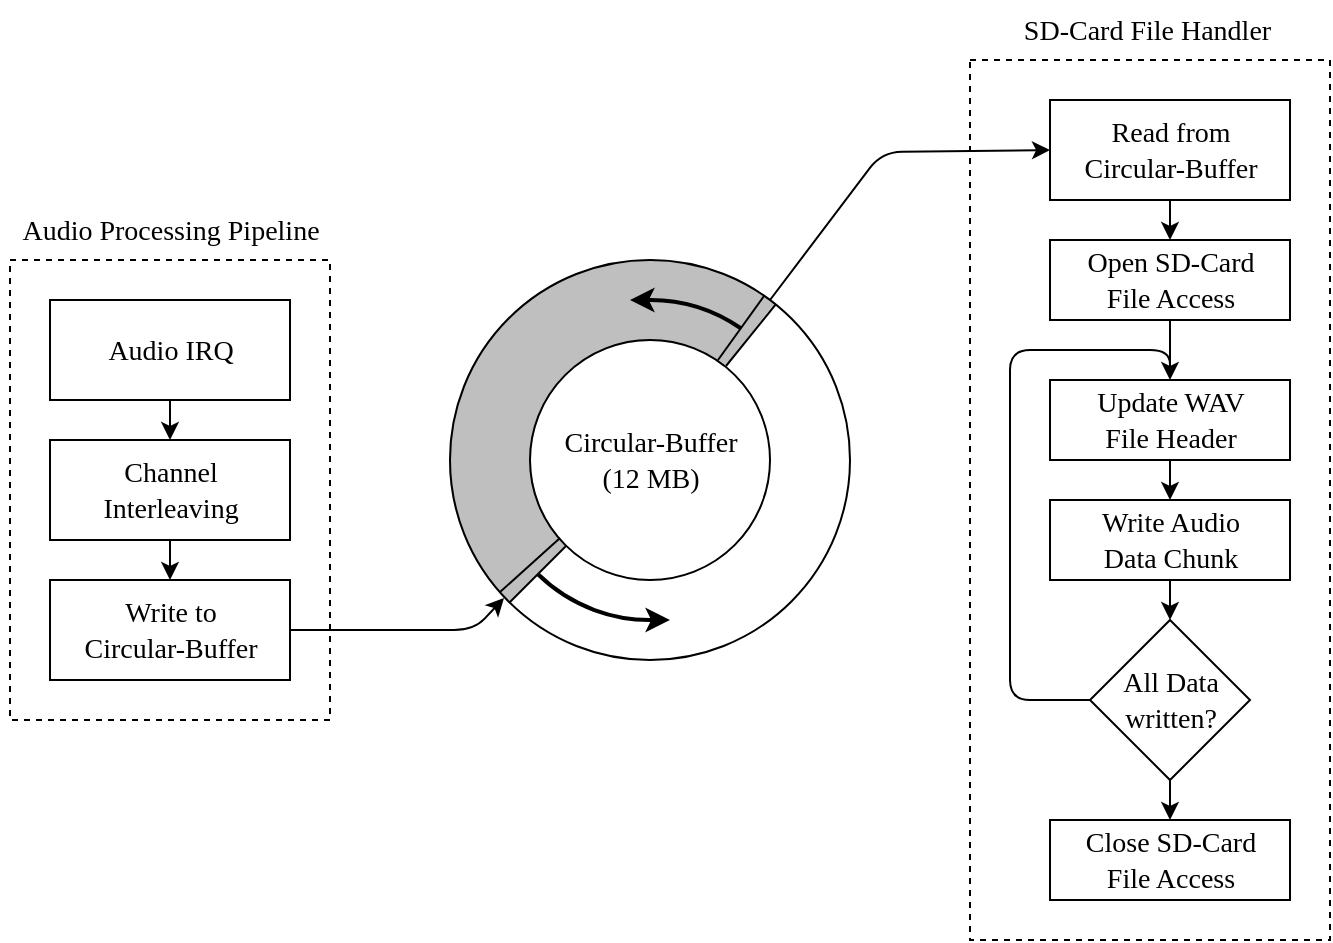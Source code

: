 <mxfile version="20.3.0" type="device"><diagram id="OeKoDId0MFZ6Kjre-r30" name="Seite-1"><mxGraphModel dx="1178" dy="700" grid="1" gridSize="10" guides="1" tooltips="1" connect="1" arrows="1" fold="1" page="1" pageScale="1" pageWidth="850" pageHeight="1100" math="0" shadow="0"><root><mxCell id="0"/><mxCell id="1" parent="0"/><mxCell id="1qKAb6m1wPXbE_M6qOwW-11" value="" style="verticalLabelPosition=bottom;verticalAlign=top;html=1;shape=mxgraph.basic.arc;startAngle=0.624;endAngle=0.107;fontFamily=Times New Roman;fontSize=14;fillColor=none;strokeWidth=41;strokeColor=#BFBFBF;" vertex="1" parent="1"><mxGeometry x="340" y="240" width="160" height="160" as="geometry"/></mxCell><mxCell id="1qKAb6m1wPXbE_M6qOwW-1" value="" style="rounded=0;whiteSpace=wrap;html=1;dashed=1;fillColor=none;" vertex="1" parent="1"><mxGeometry x="100" y="220" width="160" height="230" as="geometry"/></mxCell><mxCell id="1qKAb6m1wPXbE_M6qOwW-2" value="" style="rounded=0;whiteSpace=wrap;html=1;" vertex="1" parent="1"><mxGeometry x="120" y="240" width="120" height="50" as="geometry"/></mxCell><mxCell id="1qKAb6m1wPXbE_M6qOwW-3" value="&lt;font face=&quot;Times New Roman&quot; style=&quot;font-size: 14px;&quot;&gt;Audio IRQ&lt;/font&gt;" style="text;html=1;align=center;verticalAlign=middle;resizable=0;points=[];autosize=1;strokeColor=none;fillColor=none;fontSize=14;" vertex="1" parent="1"><mxGeometry x="135" y="250" width="90" height="30" as="geometry"/></mxCell><mxCell id="1qKAb6m1wPXbE_M6qOwW-4" value="" style="rounded=0;whiteSpace=wrap;html=1;" vertex="1" parent="1"><mxGeometry x="120" y="310" width="120" height="50" as="geometry"/></mxCell><mxCell id="1qKAb6m1wPXbE_M6qOwW-5" value="&lt;font face=&quot;Times New Roman&quot; style=&quot;font-size: 14px;&quot;&gt;Channel&lt;br&gt;Interleaving&lt;/font&gt;" style="text;html=1;align=center;verticalAlign=middle;resizable=0;points=[];autosize=1;strokeColor=none;fillColor=none;fontSize=14;" vertex="1" parent="1"><mxGeometry x="135" y="310" width="90" height="50" as="geometry"/></mxCell><mxCell id="1qKAb6m1wPXbE_M6qOwW-6" value="" style="rounded=0;whiteSpace=wrap;html=1;" vertex="1" parent="1"><mxGeometry x="120" y="380" width="120" height="50" as="geometry"/></mxCell><mxCell id="1qKAb6m1wPXbE_M6qOwW-7" value="&lt;font face=&quot;Times New Roman&quot; style=&quot;font-size: 14px;&quot;&gt;Write to&lt;br&gt;Circular-Buffer&lt;/font&gt;" style="text;html=1;align=center;verticalAlign=middle;resizable=0;points=[];autosize=1;strokeColor=none;fillColor=none;fontSize=14;" vertex="1" parent="1"><mxGeometry x="125" y="380" width="110" height="50" as="geometry"/></mxCell><mxCell id="1qKAb6m1wPXbE_M6qOwW-8" value="" style="ellipse;whiteSpace=wrap;html=1;fontFamily=Times New Roman;fontSize=14;fillColor=none;" vertex="1" parent="1"><mxGeometry x="360" y="260" width="120" height="120" as="geometry"/></mxCell><mxCell id="1qKAb6m1wPXbE_M6qOwW-9" value="" style="ellipse;whiteSpace=wrap;html=1;fontFamily=Times New Roman;fontSize=14;fillColor=none;" vertex="1" parent="1"><mxGeometry x="320" y="220" width="200" height="200" as="geometry"/></mxCell><mxCell id="1qKAb6m1wPXbE_M6qOwW-12" value="" style="endArrow=none;html=1;rounded=0;fontFamily=Times New Roman;fontSize=14;" edge="1" parent="1"><mxGeometry width="50" height="50" relative="1" as="geometry"><mxPoint x="378" y="363" as="sourcePoint"/><mxPoint x="350" y="391" as="targetPoint"/></mxGeometry></mxCell><mxCell id="1qKAb6m1wPXbE_M6qOwW-13" value="" style="endArrow=none;html=1;rounded=0;fontFamily=Times New Roman;fontSize=14;" edge="1" parent="1"><mxGeometry width="50" height="50" relative="1" as="geometry"><mxPoint x="375" y="359" as="sourcePoint"/><mxPoint x="345" y="386" as="targetPoint"/></mxGeometry></mxCell><mxCell id="1qKAb6m1wPXbE_M6qOwW-14" value="" style="endArrow=classic;html=1;rounded=0;fontFamily=Times New Roman;fontSize=14;exitX=0.5;exitY=1;exitDx=0;exitDy=0;" edge="1" parent="1" source="1qKAb6m1wPXbE_M6qOwW-2"><mxGeometry width="50" height="50" relative="1" as="geometry"><mxPoint x="500" y="310" as="sourcePoint"/><mxPoint x="180" y="310" as="targetPoint"/></mxGeometry></mxCell><mxCell id="1qKAb6m1wPXbE_M6qOwW-15" value="" style="endArrow=classic;html=1;rounded=0;fontFamily=Times New Roman;fontSize=14;exitX=0.5;exitY=1;exitDx=0;exitDy=0;" edge="1" parent="1"><mxGeometry width="50" height="50" relative="1" as="geometry"><mxPoint x="180" y="360" as="sourcePoint"/><mxPoint x="180" y="380" as="targetPoint"/></mxGeometry></mxCell><mxCell id="1qKAb6m1wPXbE_M6qOwW-16" value="" style="endArrow=classic;html=1;fontFamily=Times New Roman;fontSize=14;exitX=1;exitY=0.5;exitDx=0;exitDy=0;rounded=1;" edge="1" parent="1" source="1qKAb6m1wPXbE_M6qOwW-6"><mxGeometry width="50" height="50" relative="1" as="geometry"><mxPoint x="160" y="405" as="sourcePoint"/><mxPoint x="347" y="389" as="targetPoint"/><Array as="points"><mxPoint x="332" y="405"/></Array></mxGeometry></mxCell><mxCell id="1qKAb6m1wPXbE_M6qOwW-18" value="" style="verticalLabelPosition=bottom;verticalAlign=top;html=1;shape=mxgraph.basic.arc;startAngle=0.49;endAngle=0.623;strokeColor=#000000;strokeWidth=2;fontFamily=Times New Roman;fontSize=14;fillColor=none;" vertex="1" parent="1"><mxGeometry x="340" y="240" width="160" height="160" as="geometry"/></mxCell><mxCell id="1qKAb6m1wPXbE_M6qOwW-19" value="" style="endArrow=classic;html=1;strokeWidth=2;fontFamily=Times New Roman;fontSize=14;curved=1;" edge="1" parent="1"><mxGeometry width="50" height="50" relative="1" as="geometry"><mxPoint x="420" y="400" as="sourcePoint"/><mxPoint x="430" y="400" as="targetPoint"/></mxGeometry></mxCell><mxCell id="1qKAb6m1wPXbE_M6qOwW-20" value="" style="rounded=0;whiteSpace=wrap;html=1;dashed=1;fillColor=none;" vertex="1" parent="1"><mxGeometry x="580" y="120" width="180" height="440" as="geometry"/></mxCell><mxCell id="1qKAb6m1wPXbE_M6qOwW-21" value="" style="rounded=0;whiteSpace=wrap;html=1;" vertex="1" parent="1"><mxGeometry x="620" y="140" width="120" height="50" as="geometry"/></mxCell><mxCell id="1qKAb6m1wPXbE_M6qOwW-22" value="&lt;font face=&quot;Times New Roman&quot; style=&quot;font-size: 14px;&quot;&gt;Read from&lt;br&gt;Circular-Buffer&lt;br&gt;&lt;/font&gt;" style="text;html=1;align=center;verticalAlign=middle;resizable=0;points=[];autosize=1;strokeColor=none;fillColor=none;fontSize=14;" vertex="1" parent="1"><mxGeometry x="625" y="140" width="110" height="50" as="geometry"/></mxCell><mxCell id="1qKAb6m1wPXbE_M6qOwW-23" value="&lt;font face=&quot;Times New Roman&quot; style=&quot;font-size: 14px;&quot;&gt;Circular-Buffer&lt;br&gt;(12 MB)&lt;br&gt;&lt;/font&gt;" style="text;html=1;align=center;verticalAlign=middle;resizable=0;points=[];autosize=1;strokeColor=none;fillColor=none;fontSize=14;" vertex="1" parent="1"><mxGeometry x="365" y="295" width="110" height="50" as="geometry"/></mxCell><mxCell id="1qKAb6m1wPXbE_M6qOwW-24" value="" style="rounded=0;whiteSpace=wrap;html=1;" vertex="1" parent="1"><mxGeometry x="620" y="210" width="120" height="40" as="geometry"/></mxCell><mxCell id="1qKAb6m1wPXbE_M6qOwW-25" value="&lt;font face=&quot;Times New Roman&quot; style=&quot;font-size: 14px;&quot;&gt;Open SD-Card&lt;br&gt;File Access&lt;br&gt;&lt;/font&gt;" style="text;html=1;align=center;verticalAlign=middle;resizable=0;points=[];autosize=1;strokeColor=none;fillColor=none;fontSize=14;" vertex="1" parent="1"><mxGeometry x="625" y="205" width="110" height="50" as="geometry"/></mxCell><mxCell id="1qKAb6m1wPXbE_M6qOwW-26" value="" style="rounded=0;whiteSpace=wrap;html=1;" vertex="1" parent="1"><mxGeometry x="620" y="280" width="120" height="40" as="geometry"/></mxCell><mxCell id="1qKAb6m1wPXbE_M6qOwW-27" value="&lt;font face=&quot;Times New Roman&quot; style=&quot;font-size: 14px;&quot;&gt;Update WAV&lt;br&gt;File Header&lt;br&gt;&lt;/font&gt;" style="text;html=1;align=center;verticalAlign=middle;resizable=0;points=[];autosize=1;strokeColor=none;fillColor=none;fontSize=14;" vertex="1" parent="1"><mxGeometry x="630" y="275" width="100" height="50" as="geometry"/></mxCell><mxCell id="1qKAb6m1wPXbE_M6qOwW-28" value="" style="rounded=0;whiteSpace=wrap;html=1;" vertex="1" parent="1"><mxGeometry x="620" y="340" width="120" height="40" as="geometry"/></mxCell><mxCell id="1qKAb6m1wPXbE_M6qOwW-29" value="&lt;font face=&quot;Times New Roman&quot; style=&quot;font-size: 14px;&quot;&gt;Write Audio&lt;br&gt;Data Chunk&lt;br&gt;&lt;/font&gt;" style="text;html=1;align=center;verticalAlign=middle;resizable=0;points=[];autosize=1;strokeColor=none;fillColor=none;fontSize=14;" vertex="1" parent="1"><mxGeometry x="635" y="335" width="90" height="50" as="geometry"/></mxCell><mxCell id="1qKAb6m1wPXbE_M6qOwW-30" value="" style="rhombus;whiteSpace=wrap;html=1;strokeColor=#000000;strokeWidth=1;fontFamily=Times New Roman;fontSize=14;fillColor=default;" vertex="1" parent="1"><mxGeometry x="640" y="400" width="80" height="80" as="geometry"/></mxCell><mxCell id="1qKAb6m1wPXbE_M6qOwW-31" value="&lt;font face=&quot;Times New Roman&quot; style=&quot;font-size: 14px;&quot;&gt;All Data&lt;br&gt;written?&lt;br&gt;&lt;/font&gt;" style="text;html=1;align=center;verticalAlign=middle;resizable=0;points=[];autosize=1;strokeColor=none;fillColor=none;fontSize=14;" vertex="1" parent="1"><mxGeometry x="645" y="415" width="70" height="50" as="geometry"/></mxCell><mxCell id="1qKAb6m1wPXbE_M6qOwW-32" value="" style="endArrow=none;html=1;strokeWidth=1;fontFamily=Times New Roman;fontSize=14;rounded=1;endFill=0;" edge="1" parent="1"><mxGeometry width="50" height="50" relative="1" as="geometry"><mxPoint x="640" y="440" as="sourcePoint"/><mxPoint x="680" y="279" as="targetPoint"/><Array as="points"><mxPoint x="600" y="440"/><mxPoint x="600" y="265"/><mxPoint x="680" y="265"/></Array></mxGeometry></mxCell><mxCell id="1qKAb6m1wPXbE_M6qOwW-33" value="" style="rounded=0;whiteSpace=wrap;html=1;" vertex="1" parent="1"><mxGeometry x="620" y="500" width="120" height="40" as="geometry"/></mxCell><mxCell id="1qKAb6m1wPXbE_M6qOwW-34" value="&lt;font face=&quot;Times New Roman&quot; style=&quot;font-size: 14px;&quot;&gt;Close SD-Card&lt;br&gt;File Access&lt;br&gt;&lt;/font&gt;" style="text;html=1;align=center;verticalAlign=middle;resizable=0;points=[];autosize=1;strokeColor=none;fillColor=none;fontSize=14;" vertex="1" parent="1"><mxGeometry x="625" y="495" width="110" height="50" as="geometry"/></mxCell><mxCell id="1qKAb6m1wPXbE_M6qOwW-35" value="&lt;font face=&quot;Times New Roman&quot; style=&quot;font-size: 14px;&quot;&gt;Audio Processing Pipeline&lt;/font&gt;" style="text;html=1;align=center;verticalAlign=middle;resizable=0;points=[];autosize=1;strokeColor=none;fillColor=none;fontSize=14;" vertex="1" parent="1"><mxGeometry x="95" y="190" width="170" height="30" as="geometry"/></mxCell><mxCell id="1qKAb6m1wPXbE_M6qOwW-36" value="&lt;font face=&quot;Times New Roman&quot; style=&quot;font-size: 14px;&quot;&gt;SD-Card File Handler&amp;nbsp;&lt;/font&gt;" style="text;html=1;align=center;verticalAlign=middle;resizable=0;points=[];autosize=1;strokeColor=none;fillColor=none;fontSize=14;" vertex="1" parent="1"><mxGeometry x="595" y="90" width="150" height="30" as="geometry"/></mxCell><mxCell id="1qKAb6m1wPXbE_M6qOwW-37" value="" style="endArrow=classic;html=1;rounded=1;strokeWidth=1;fontFamily=Times New Roman;fontSize=14;entryX=0;entryY=0.5;entryDx=0;entryDy=0;" edge="1" parent="1" target="1qKAb6m1wPXbE_M6qOwW-21"><mxGeometry width="50" height="50" relative="1" as="geometry"><mxPoint x="480" y="240" as="sourcePoint"/><mxPoint x="580" y="330" as="targetPoint"/><Array as="points"><mxPoint x="536" y="166"/></Array></mxGeometry></mxCell><mxCell id="1qKAb6m1wPXbE_M6qOwW-38" value="" style="endArrow=none;html=1;rounded=0;fontFamily=Times New Roman;fontSize=14;" edge="1" parent="1"><mxGeometry width="50" height="50" relative="1" as="geometry"><mxPoint x="483" y="242" as="sourcePoint"/><mxPoint x="458" y="273" as="targetPoint"/></mxGeometry></mxCell><mxCell id="1qKAb6m1wPXbE_M6qOwW-41" value="" style="endArrow=none;html=1;rounded=0;fontFamily=Times New Roman;fontSize=14;" edge="1" parent="1"><mxGeometry width="50" height="50" relative="1" as="geometry"><mxPoint x="477" y="238" as="sourcePoint"/><mxPoint x="454" y="270" as="targetPoint"/></mxGeometry></mxCell><mxCell id="1qKAb6m1wPXbE_M6qOwW-42" value="" style="verticalLabelPosition=bottom;verticalAlign=top;html=1;shape=mxgraph.basic.arc;startAngle=0.994;endAngle=0.096;strokeColor=#000000;strokeWidth=2;fontFamily=Times New Roman;fontSize=14;fillColor=none;" vertex="1" parent="1"><mxGeometry x="340" y="240" width="160" height="160" as="geometry"/></mxCell><mxCell id="1qKAb6m1wPXbE_M6qOwW-43" value="" style="endArrow=classic;html=1;strokeWidth=2;fontFamily=Times New Roman;fontSize=14;curved=1;" edge="1" parent="1"><mxGeometry width="50" height="50" relative="1" as="geometry"><mxPoint x="419" y="240" as="sourcePoint"/><mxPoint x="410" y="240" as="targetPoint"/></mxGeometry></mxCell><mxCell id="1qKAb6m1wPXbE_M6qOwW-44" value="" style="endArrow=classic;html=1;rounded=1;strokeWidth=1;fontFamily=Times New Roman;fontSize=14;" edge="1" parent="1"><mxGeometry width="50" height="50" relative="1" as="geometry"><mxPoint x="680" y="190" as="sourcePoint"/><mxPoint x="680" y="210" as="targetPoint"/></mxGeometry></mxCell><mxCell id="1qKAb6m1wPXbE_M6qOwW-45" value="" style="endArrow=classic;html=1;rounded=1;strokeWidth=1;fontFamily=Times New Roman;fontSize=14;" edge="1" parent="1"><mxGeometry width="50" height="50" relative="1" as="geometry"><mxPoint x="680" y="250" as="sourcePoint"/><mxPoint x="680" y="280" as="targetPoint"/></mxGeometry></mxCell><mxCell id="1qKAb6m1wPXbE_M6qOwW-46" value="" style="endArrow=classic;html=1;rounded=1;strokeWidth=1;fontFamily=Times New Roman;fontSize=14;" edge="1" parent="1"><mxGeometry width="50" height="50" relative="1" as="geometry"><mxPoint x="680" y="320" as="sourcePoint"/><mxPoint x="680" y="340" as="targetPoint"/></mxGeometry></mxCell><mxCell id="1qKAb6m1wPXbE_M6qOwW-47" value="" style="endArrow=classic;html=1;rounded=1;strokeWidth=1;fontFamily=Times New Roman;fontSize=14;" edge="1" parent="1"><mxGeometry width="50" height="50" relative="1" as="geometry"><mxPoint x="680" y="380" as="sourcePoint"/><mxPoint x="680" y="400" as="targetPoint"/></mxGeometry></mxCell><mxCell id="1qKAb6m1wPXbE_M6qOwW-48" value="" style="endArrow=classic;html=1;rounded=1;strokeWidth=1;fontFamily=Times New Roman;fontSize=14;" edge="1" parent="1"><mxGeometry width="50" height="50" relative="1" as="geometry"><mxPoint x="680" y="480" as="sourcePoint"/><mxPoint x="680" y="500" as="targetPoint"/></mxGeometry></mxCell></root></mxGraphModel></diagram></mxfile>